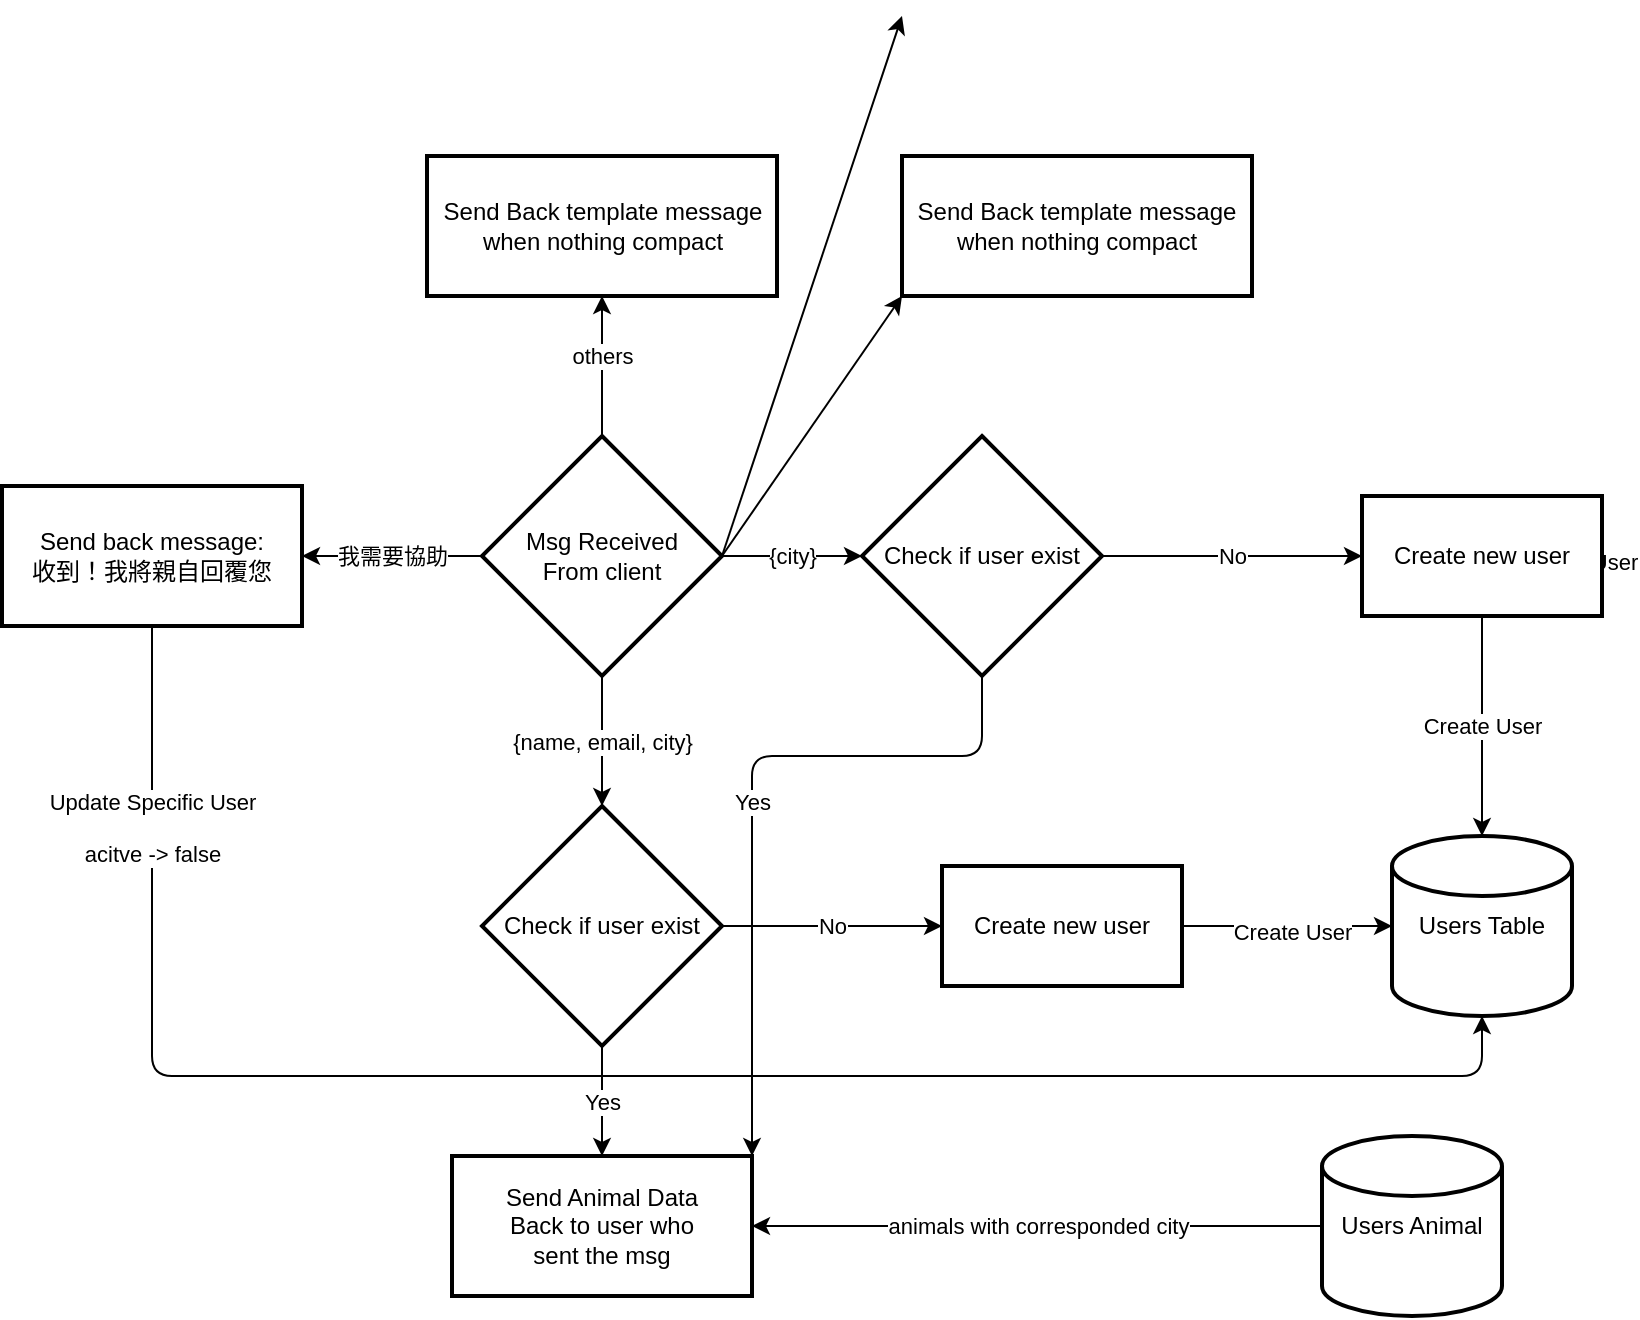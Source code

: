 <mxfile>
    <diagram id="Hy54OnkjLe7St4t0bb2m" name="第1頁">
        <mxGraphModel dx="1014" dy="626" grid="1" gridSize="10" guides="1" tooltips="1" connect="1" arrows="1" fold="1" page="1" pageScale="1" pageWidth="827" pageHeight="1169" math="0" shadow="0">
            <root>
                <mxCell id="0"/>
                <mxCell id="1" parent="0"/>
                <mxCell id="9" value="{name, email, city}" style="edgeStyle=none;html=1;exitX=0.5;exitY=1;exitDx=0;exitDy=0;exitPerimeter=0;entryX=0.5;entryY=0;entryDx=0;entryDy=0;entryPerimeter=0;" parent="1" source="7" target="11" edge="1">
                    <mxGeometry relative="1" as="geometry">
                        <mxPoint x="410" y="450" as="targetPoint"/>
                    </mxGeometry>
                </mxCell>
                <mxCell id="26" value="{city}" style="edgeStyle=none;html=1;exitX=1;exitY=0.5;exitDx=0;exitDy=0;exitPerimeter=0;entryX=0;entryY=0.5;entryDx=0;entryDy=0;entryPerimeter=0;" parent="1" source="7" target="28" edge="1">
                    <mxGeometry relative="1" as="geometry">
                        <mxPoint x="580" y="340" as="targetPoint"/>
                    </mxGeometry>
                </mxCell>
                <mxCell id="35" value="我需要協助" style="edgeStyle=none;html=1;exitX=0;exitY=0.5;exitDx=0;exitDy=0;exitPerimeter=0;entryX=1;entryY=0.5;entryDx=0;entryDy=0;" parent="1" source="7" target="36" edge="1">
                    <mxGeometry relative="1" as="geometry">
                        <mxPoint x="300" y="340" as="targetPoint"/>
                    </mxGeometry>
                </mxCell>
                <mxCell id="43" value="others" style="edgeStyle=none;html=1;exitX=0.5;exitY=0;exitDx=0;exitDy=0;exitPerimeter=0;entryX=0.5;entryY=1;entryDx=0;entryDy=0;" parent="1" source="7" target="44" edge="1">
                    <mxGeometry x="0.143" relative="1" as="geometry">
                        <mxPoint x="410" y="240" as="targetPoint"/>
                        <Array as="points">
                            <mxPoint x="410" y="250"/>
                        </Array>
                        <mxPoint as="offset"/>
                    </mxGeometry>
                </mxCell>
                <mxCell id="47" style="edgeStyle=none;html=1;exitX=1;exitY=0.5;exitDx=0;exitDy=0;exitPerimeter=0;entryX=0;entryY=1;entryDx=0;entryDy=0;" parent="1" source="7" target="46" edge="1">
                    <mxGeometry relative="1" as="geometry"/>
                </mxCell>
                <mxCell id="48" style="edgeStyle=none;html=1;exitX=1;exitY=0.5;exitDx=0;exitDy=0;exitPerimeter=0;" edge="1" parent="1" source="7">
                    <mxGeometry relative="1" as="geometry">
                        <mxPoint x="560" y="70" as="targetPoint"/>
                    </mxGeometry>
                </mxCell>
                <mxCell id="7" value="Msg Received&lt;br&gt;From client" style="strokeWidth=2;html=1;shape=mxgraph.flowchart.decision;whiteSpace=wrap;" parent="1" vertex="1">
                    <mxGeometry x="350" y="280" width="120" height="120" as="geometry"/>
                </mxCell>
                <mxCell id="14" value="No" style="edgeStyle=none;html=1;exitX=1;exitY=0.5;exitDx=0;exitDy=0;exitPerimeter=0;entryX=0;entryY=0.5;entryDx=0;entryDy=0;" parent="1" source="11" target="13" edge="1">
                    <mxGeometry relative="1" as="geometry"/>
                </mxCell>
                <mxCell id="19" value="Yes" style="edgeStyle=none;html=1;exitX=0.5;exitY=1;exitDx=0;exitDy=0;exitPerimeter=0;" parent="1" source="11" target="18" edge="1">
                    <mxGeometry relative="1" as="geometry"/>
                </mxCell>
                <mxCell id="11" value="Check if user exist" style="strokeWidth=2;html=1;shape=mxgraph.flowchart.decision;whiteSpace=wrap;" parent="1" vertex="1">
                    <mxGeometry x="350" y="465" width="120" height="120" as="geometry"/>
                </mxCell>
                <mxCell id="16" style="edgeStyle=none;html=1;exitX=1;exitY=0.5;exitDx=0;exitDy=0;entryX=0;entryY=0.5;entryDx=0;entryDy=0;entryPerimeter=0;" parent="1" source="13" target="15" edge="1">
                    <mxGeometry relative="1" as="geometry"/>
                </mxCell>
                <mxCell id="17" value="Create User" style="edgeLabel;html=1;align=center;verticalAlign=middle;resizable=0;points=[];" parent="16" vertex="1" connectable="0">
                    <mxGeometry x="0.04" y="-3" relative="1" as="geometry">
                        <mxPoint as="offset"/>
                    </mxGeometry>
                </mxCell>
                <mxCell id="13" value="Create new user" style="whiteSpace=wrap;html=1;strokeWidth=2;" parent="1" vertex="1">
                    <mxGeometry x="580" y="495" width="120" height="60" as="geometry"/>
                </mxCell>
                <mxCell id="15" value="Users Table" style="strokeWidth=2;html=1;shape=mxgraph.flowchart.database;whiteSpace=wrap;" parent="1" vertex="1">
                    <mxGeometry x="805" y="480" width="90" height="90" as="geometry"/>
                </mxCell>
                <mxCell id="18" value="Send Animal Data&lt;br&gt;Back to user who&lt;br&gt;sent the msg" style="whiteSpace=wrap;html=1;strokeWidth=2;" parent="1" vertex="1">
                    <mxGeometry x="335" y="640" width="150" height="70" as="geometry"/>
                </mxCell>
                <mxCell id="22" value="animals with corresponded city" style="edgeStyle=none;html=1;exitX=0;exitY=0.5;exitDx=0;exitDy=0;exitPerimeter=0;entryX=1;entryY=0.5;entryDx=0;entryDy=0;" parent="1" source="20" target="18" edge="1">
                    <mxGeometry relative="1" as="geometry"/>
                </mxCell>
                <mxCell id="20" value="Users Animal" style="strokeWidth=2;html=1;shape=mxgraph.flowchart.database;whiteSpace=wrap;" parent="1" vertex="1">
                    <mxGeometry x="770" y="630" width="90" height="90" as="geometry"/>
                </mxCell>
                <mxCell id="31" value="No" style="edgeStyle=none;html=1;exitX=1;exitY=0.5;exitDx=0;exitDy=0;exitPerimeter=0;entryX=0;entryY=0.5;entryDx=0;entryDy=0;" parent="1" source="28" target="30" edge="1">
                    <mxGeometry relative="1" as="geometry"/>
                </mxCell>
                <mxCell id="28" value="Check if user exist" style="strokeWidth=2;html=1;shape=mxgraph.flowchart.decision;whiteSpace=wrap;" parent="1" vertex="1">
                    <mxGeometry x="540" y="280" width="120" height="120" as="geometry"/>
                </mxCell>
                <mxCell id="29" value="Create User" style="edgeLabel;html=1;align=center;verticalAlign=middle;resizable=0;points=[];" parent="1" vertex="1" connectable="0">
                    <mxGeometry x="898" y="343" as="geometry"/>
                </mxCell>
                <mxCell id="32" value="Create User" style="edgeStyle=none;html=1;entryX=0.5;entryY=0;entryDx=0;entryDy=0;entryPerimeter=0;" parent="1" source="30" target="15" edge="1">
                    <mxGeometry relative="1" as="geometry"/>
                </mxCell>
                <mxCell id="30" value="Create new user" style="whiteSpace=wrap;html=1;strokeWidth=2;" parent="1" vertex="1">
                    <mxGeometry x="790" y="310" width="120" height="60" as="geometry"/>
                </mxCell>
                <mxCell id="33" value="Yes" style="edgeStyle=none;html=1;exitX=0.5;exitY=1;exitDx=0;exitDy=0;entryX=1;entryY=0;entryDx=0;entryDy=0;exitPerimeter=0;" parent="1" source="28" target="18" edge="1">
                    <mxGeometry relative="1" as="geometry">
                        <Array as="points">
                            <mxPoint x="600" y="440"/>
                            <mxPoint x="485" y="440"/>
                        </Array>
                    </mxGeometry>
                </mxCell>
                <mxCell id="39" style="edgeStyle=none;html=1;entryX=0.5;entryY=1;entryDx=0;entryDy=0;entryPerimeter=0;" parent="1" source="36" target="15" edge="1">
                    <mxGeometry relative="1" as="geometry">
                        <mxPoint x="185" y="480" as="targetPoint"/>
                        <Array as="points">
                            <mxPoint x="185" y="600"/>
                            <mxPoint x="850" y="600"/>
                        </Array>
                    </mxGeometry>
                </mxCell>
                <mxCell id="42" value="Update Specific User&lt;br&gt;&lt;br&gt;acitve -&amp;gt; false" style="edgeLabel;html=1;align=center;verticalAlign=middle;resizable=0;points=[];" parent="39" vertex="1" connectable="0">
                    <mxGeometry x="-0.781" relative="1" as="geometry">
                        <mxPoint as="offset"/>
                    </mxGeometry>
                </mxCell>
                <mxCell id="36" value="Send back message:&lt;br&gt;收到！我將親自回覆您" style="whiteSpace=wrap;html=1;strokeWidth=2;" parent="1" vertex="1">
                    <mxGeometry x="110" y="305" width="150" height="70" as="geometry"/>
                </mxCell>
                <mxCell id="44" value="Send Back template message when nothing compact" style="whiteSpace=wrap;html=1;strokeWidth=2;" parent="1" vertex="1">
                    <mxGeometry x="322.5" y="140" width="175" height="70" as="geometry"/>
                </mxCell>
                <mxCell id="46" value="Send Back template message when nothing compact" style="whiteSpace=wrap;html=1;strokeWidth=2;" parent="1" vertex="1">
                    <mxGeometry x="560" y="140" width="175" height="70" as="geometry"/>
                </mxCell>
            </root>
        </mxGraphModel>
    </diagram>
</mxfile>